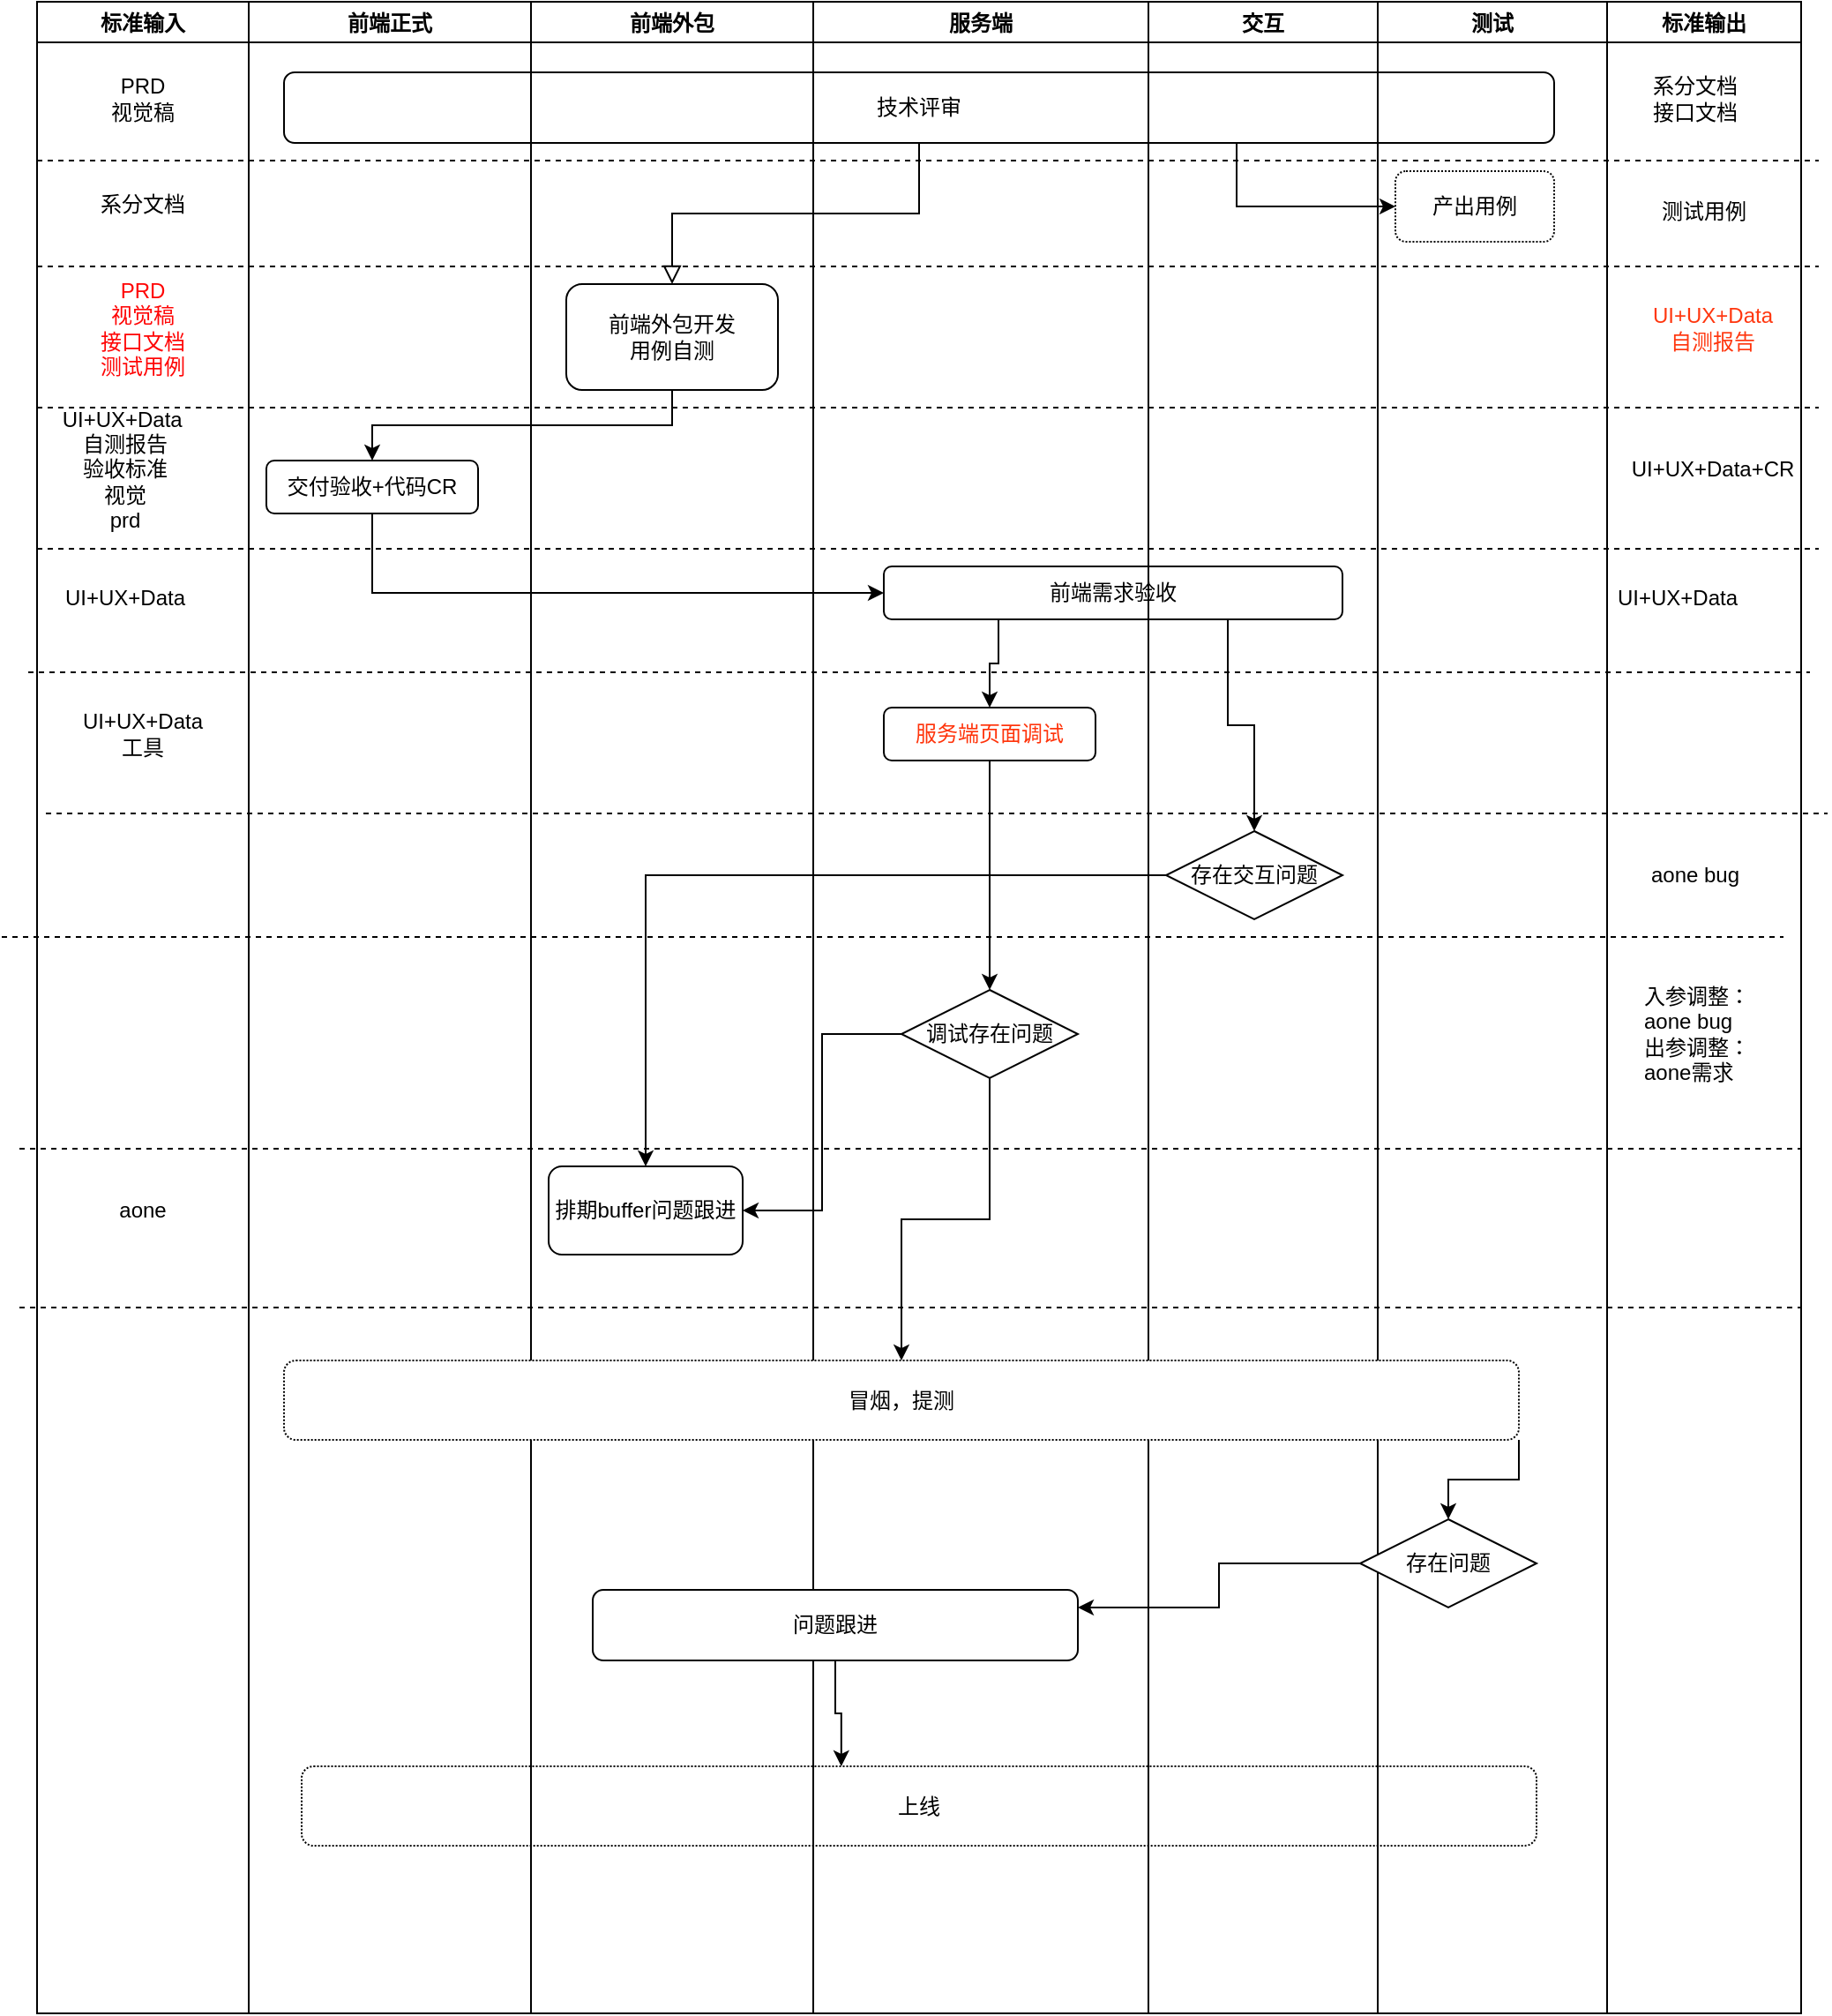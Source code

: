 <mxfile version="15.8.2" type="github">
  <diagram id="C5RBs43oDa-KdzZeNtuy" name="Page-1">
    <mxGraphModel dx="1527" dy="871" grid="1" gridSize="10" guides="1" tooltips="1" connect="1" arrows="1" fold="1" page="1" pageScale="1" pageWidth="827" pageHeight="1169" math="0" shadow="0">
      <root>
        <mxCell id="WIyWlLk6GJQsqaUBKTNV-0" />
        <mxCell id="WIyWlLk6GJQsqaUBKTNV-1" parent="WIyWlLk6GJQsqaUBKTNV-0" />
        <mxCell id="WIyWlLk6GJQsqaUBKTNV-2" value="" style="rounded=0;html=1;jettySize=auto;orthogonalLoop=1;fontSize=11;endArrow=block;endFill=0;endSize=8;strokeWidth=1;shadow=0;labelBackgroundColor=none;edgeStyle=orthogonalEdgeStyle;entryX=0.5;entryY=0;entryDx=0;entryDy=0;" parent="WIyWlLk6GJQsqaUBKTNV-1" source="WIyWlLk6GJQsqaUBKTNV-3" target="Toa8bJAQONpsRSG5JDjS-0" edge="1">
          <mxGeometry relative="1" as="geometry">
            <mxPoint x="220" y="170" as="targetPoint" />
          </mxGeometry>
        </mxCell>
        <mxCell id="Toa8bJAQONpsRSG5JDjS-1" style="edgeStyle=orthogonalEdgeStyle;rounded=0;orthogonalLoop=1;jettySize=auto;html=1;exitX=0.5;exitY=1;exitDx=0;exitDy=0;entryX=0.5;entryY=0;entryDx=0;entryDy=0;" edge="1" parent="WIyWlLk6GJQsqaUBKTNV-1" source="Toa8bJAQONpsRSG5JDjS-0" target="WIyWlLk6GJQsqaUBKTNV-7">
          <mxGeometry relative="1" as="geometry" />
        </mxCell>
        <mxCell id="Toa8bJAQONpsRSG5JDjS-18" style="edgeStyle=orthogonalEdgeStyle;rounded=0;orthogonalLoop=1;jettySize=auto;html=1;exitX=0.25;exitY=1;exitDx=0;exitDy=0;entryX=0.5;entryY=0;entryDx=0;entryDy=0;" edge="1" parent="WIyWlLk6GJQsqaUBKTNV-1" source="Toa8bJAQONpsRSG5JDjS-2" target="Toa8bJAQONpsRSG5JDjS-5">
          <mxGeometry relative="1" as="geometry" />
        </mxCell>
        <mxCell id="Toa8bJAQONpsRSG5JDjS-21" style="edgeStyle=orthogonalEdgeStyle;rounded=0;orthogonalLoop=1;jettySize=auto;html=1;exitX=0.75;exitY=1;exitDx=0;exitDy=0;entryX=0.5;entryY=0;entryDx=0;entryDy=0;" edge="1" parent="WIyWlLk6GJQsqaUBKTNV-1" source="Toa8bJAQONpsRSG5JDjS-2" target="Toa8bJAQONpsRSG5JDjS-20">
          <mxGeometry relative="1" as="geometry" />
        </mxCell>
        <mxCell id="Toa8bJAQONpsRSG5JDjS-16" style="edgeStyle=orthogonalEdgeStyle;rounded=0;orthogonalLoop=1;jettySize=auto;html=1;exitX=0.5;exitY=1;exitDx=0;exitDy=0;entryX=0.5;entryY=0;entryDx=0;entryDy=0;" edge="1" parent="WIyWlLk6GJQsqaUBKTNV-1" source="Toa8bJAQONpsRSG5JDjS-5" target="Toa8bJAQONpsRSG5JDjS-6">
          <mxGeometry relative="1" as="geometry" />
        </mxCell>
        <mxCell id="Toa8bJAQONpsRSG5JDjS-2" value="前端需求验收" style="rounded=1;whiteSpace=wrap;html=1;" vertex="1" parent="WIyWlLk6GJQsqaUBKTNV-1">
          <mxGeometry x="500" y="330" width="260" height="30" as="geometry" />
        </mxCell>
        <mxCell id="Toa8bJAQONpsRSG5JDjS-5" value="服务端页面调试" style="rounded=1;whiteSpace=wrap;html=1;fontColor=#FF330A;" vertex="1" parent="WIyWlLk6GJQsqaUBKTNV-1">
          <mxGeometry x="500" y="410" width="120" height="30" as="geometry" />
        </mxCell>
        <mxCell id="Toa8bJAQONpsRSG5JDjS-8" value="标准输入" style="swimlane;" vertex="1" parent="WIyWlLk6GJQsqaUBKTNV-1">
          <mxGeometry x="20" y="10" width="120" height="1140" as="geometry" />
        </mxCell>
        <mxCell id="Toa8bJAQONpsRSG5JDjS-48" value="UI+UX+Data&amp;nbsp;&lt;br&gt;自测报告&lt;br&gt;验收标准&lt;br&gt;视觉&lt;br&gt;prd" style="text;html=1;strokeColor=none;fillColor=none;align=center;verticalAlign=middle;whiteSpace=wrap;rounded=0;dashed=1;dashPattern=1 1;" vertex="1" parent="Toa8bJAQONpsRSG5JDjS-8">
          <mxGeometry x="20" y="240" width="60" height="50" as="geometry" />
        </mxCell>
        <mxCell id="Toa8bJAQONpsRSG5JDjS-52" value="UI+UX+Data&lt;br&gt;工具" style="text;html=1;strokeColor=none;fillColor=none;align=center;verticalAlign=middle;whiteSpace=wrap;rounded=0;dashed=1;dashPattern=1 1;" vertex="1" parent="Toa8bJAQONpsRSG5JDjS-8">
          <mxGeometry x="30" y="400" width="60" height="30" as="geometry" />
        </mxCell>
        <mxCell id="Toa8bJAQONpsRSG5JDjS-66" value="PRD&lt;br&gt;视觉稿" style="text;html=1;strokeColor=none;fillColor=none;align=center;verticalAlign=middle;whiteSpace=wrap;rounded=0;dashed=1;dashPattern=1 1;" vertex="1" parent="Toa8bJAQONpsRSG5JDjS-8">
          <mxGeometry x="30" y="40" width="60" height="30" as="geometry" />
        </mxCell>
        <mxCell id="Toa8bJAQONpsRSG5JDjS-78" value="" style="endArrow=none;dashed=1;html=1;rounded=0;" edge="1" parent="Toa8bJAQONpsRSG5JDjS-8">
          <mxGeometry width="50" height="50" relative="1" as="geometry">
            <mxPoint y="90" as="sourcePoint" />
            <mxPoint x="1010" y="90" as="targetPoint" />
          </mxGeometry>
        </mxCell>
        <mxCell id="Toa8bJAQONpsRSG5JDjS-80" value="系分文档" style="text;html=1;strokeColor=none;fillColor=none;align=center;verticalAlign=middle;whiteSpace=wrap;rounded=0;dashed=1;dashPattern=1 1;" vertex="1" parent="Toa8bJAQONpsRSG5JDjS-8">
          <mxGeometry x="30" y="100" width="60" height="30" as="geometry" />
        </mxCell>
        <mxCell id="Toa8bJAQONpsRSG5JDjS-9" value="前端正式" style="swimlane;" vertex="1" parent="WIyWlLk6GJQsqaUBKTNV-1">
          <mxGeometry x="140" y="10" width="160" height="1140" as="geometry" />
        </mxCell>
        <mxCell id="WIyWlLk6GJQsqaUBKTNV-7" value="交付验收+代码CR" style="rounded=1;whiteSpace=wrap;html=1;fontSize=12;glass=0;strokeWidth=1;shadow=0;" parent="Toa8bJAQONpsRSG5JDjS-9" vertex="1">
          <mxGeometry x="10" y="260" width="120" height="30" as="geometry" />
        </mxCell>
        <mxCell id="Toa8bJAQONpsRSG5JDjS-75" value="" style="endArrow=none;dashed=1;html=1;rounded=0;" edge="1" parent="Toa8bJAQONpsRSG5JDjS-9">
          <mxGeometry width="50" height="50" relative="1" as="geometry">
            <mxPoint x="-130" y="650" as="sourcePoint" />
            <mxPoint x="880" y="650" as="targetPoint" />
          </mxGeometry>
        </mxCell>
        <mxCell id="Toa8bJAQONpsRSG5JDjS-76" value="" style="endArrow=none;dashed=1;html=1;rounded=0;" edge="1" parent="Toa8bJAQONpsRSG5JDjS-9">
          <mxGeometry width="50" height="50" relative="1" as="geometry">
            <mxPoint x="-130" y="740" as="sourcePoint" />
            <mxPoint x="880" y="740" as="targetPoint" />
          </mxGeometry>
        </mxCell>
        <mxCell id="Toa8bJAQONpsRSG5JDjS-11" value="服务端" style="swimlane;" vertex="1" parent="WIyWlLk6GJQsqaUBKTNV-1">
          <mxGeometry x="460" y="10" width="190" height="1140" as="geometry" />
        </mxCell>
        <mxCell id="Toa8bJAQONpsRSG5JDjS-6" value="调试存在问题" style="rhombus;whiteSpace=wrap;html=1;" vertex="1" parent="Toa8bJAQONpsRSG5JDjS-11">
          <mxGeometry x="50" y="560" width="100" height="50" as="geometry" />
        </mxCell>
        <mxCell id="Toa8bJAQONpsRSG5JDjS-57" value="aone" style="text;html=1;strokeColor=none;fillColor=none;align=center;verticalAlign=middle;whiteSpace=wrap;rounded=0;dashed=1;dashPattern=1 1;" vertex="1" parent="Toa8bJAQONpsRSG5JDjS-11">
          <mxGeometry x="-410" y="670" width="60" height="30" as="geometry" />
        </mxCell>
        <mxCell id="Toa8bJAQONpsRSG5JDjS-45" value="上线" style="rounded=1;whiteSpace=wrap;html=1;dashed=1;dashPattern=1 1;align=center;" vertex="1" parent="Toa8bJAQONpsRSG5JDjS-11">
          <mxGeometry x="-290" y="1000" width="700" height="45" as="geometry" />
        </mxCell>
        <mxCell id="Toa8bJAQONpsRSG5JDjS-71" value="" style="endArrow=none;dashed=1;html=1;rounded=0;" edge="1" parent="Toa8bJAQONpsRSG5JDjS-11">
          <mxGeometry width="50" height="50" relative="1" as="geometry">
            <mxPoint x="-440" y="310" as="sourcePoint" />
            <mxPoint x="570" y="310" as="targetPoint" />
          </mxGeometry>
        </mxCell>
        <mxCell id="Toa8bJAQONpsRSG5JDjS-72" value="" style="endArrow=none;dashed=1;html=1;rounded=0;" edge="1" parent="Toa8bJAQONpsRSG5JDjS-11">
          <mxGeometry width="50" height="50" relative="1" as="geometry">
            <mxPoint x="-445" y="380" as="sourcePoint" />
            <mxPoint x="565" y="380" as="targetPoint" />
          </mxGeometry>
        </mxCell>
        <mxCell id="WIyWlLk6GJQsqaUBKTNV-3" value="技术评审" style="rounded=1;whiteSpace=wrap;html=1;fontSize=12;glass=0;strokeWidth=1;shadow=0;" parent="Toa8bJAQONpsRSG5JDjS-11" vertex="1">
          <mxGeometry x="-300" y="40" width="720" height="40" as="geometry" />
        </mxCell>
        <mxCell id="Toa8bJAQONpsRSG5JDjS-10" value="前端外包" style="swimlane;" vertex="1" parent="WIyWlLk6GJQsqaUBKTNV-1">
          <mxGeometry x="300" y="10" width="160" height="1140" as="geometry" />
        </mxCell>
        <mxCell id="Toa8bJAQONpsRSG5JDjS-0" value="前端外包开发&lt;br&gt;用例自测" style="rounded=1;whiteSpace=wrap;html=1;" vertex="1" parent="Toa8bJAQONpsRSG5JDjS-10">
          <mxGeometry x="20" y="160" width="120" height="60" as="geometry" />
        </mxCell>
        <mxCell id="Toa8bJAQONpsRSG5JDjS-44" value="问题跟进" style="rounded=1;whiteSpace=wrap;html=1;" vertex="1" parent="Toa8bJAQONpsRSG5JDjS-10">
          <mxGeometry x="35" y="900" width="275" height="40" as="geometry" />
        </mxCell>
        <mxCell id="Toa8bJAQONpsRSG5JDjS-73" value="" style="endArrow=none;dashed=1;html=1;rounded=0;" edge="1" parent="Toa8bJAQONpsRSG5JDjS-10">
          <mxGeometry width="50" height="50" relative="1" as="geometry">
            <mxPoint x="-275" y="460" as="sourcePoint" />
            <mxPoint x="735" y="460" as="targetPoint" />
          </mxGeometry>
        </mxCell>
        <mxCell id="Toa8bJAQONpsRSG5JDjS-74" value="" style="endArrow=none;dashed=1;html=1;rounded=0;" edge="1" parent="Toa8bJAQONpsRSG5JDjS-10">
          <mxGeometry width="50" height="50" relative="1" as="geometry">
            <mxPoint x="-300" y="530" as="sourcePoint" />
            <mxPoint x="710" y="530" as="targetPoint" />
          </mxGeometry>
        </mxCell>
        <mxCell id="Toa8bJAQONpsRSG5JDjS-12" value="交互" style="swimlane;" vertex="1" parent="WIyWlLk6GJQsqaUBKTNV-1">
          <mxGeometry x="650" y="10" width="130" height="1140" as="geometry" />
        </mxCell>
        <mxCell id="Toa8bJAQONpsRSG5JDjS-20" value="存在交互问题" style="rhombus;whiteSpace=wrap;html=1;" vertex="1" parent="Toa8bJAQONpsRSG5JDjS-12">
          <mxGeometry x="10" y="470" width="100" height="50" as="geometry" />
        </mxCell>
        <mxCell id="Toa8bJAQONpsRSG5JDjS-14" style="edgeStyle=orthogonalEdgeStyle;rounded=0;orthogonalLoop=1;jettySize=auto;html=1;exitX=0.5;exitY=1;exitDx=0;exitDy=0;entryX=0;entryY=0.5;entryDx=0;entryDy=0;" edge="1" parent="WIyWlLk6GJQsqaUBKTNV-1" source="WIyWlLk6GJQsqaUBKTNV-7" target="Toa8bJAQONpsRSG5JDjS-2">
          <mxGeometry relative="1" as="geometry" />
        </mxCell>
        <mxCell id="Toa8bJAQONpsRSG5JDjS-17" value="标准输出" style="swimlane;" vertex="1" parent="WIyWlLk6GJQsqaUBKTNV-1">
          <mxGeometry x="910" y="10" width="110" height="1140" as="geometry" />
        </mxCell>
        <mxCell id="Toa8bJAQONpsRSG5JDjS-24" value="UI+UX+Data&lt;br&gt;自测报告" style="text;html=1;strokeColor=none;fillColor=none;align=center;verticalAlign=middle;whiteSpace=wrap;rounded=0;fontColor=#FF370F;" vertex="1" parent="Toa8bJAQONpsRSG5JDjS-17">
          <mxGeometry x="30" y="170" width="60" height="30" as="geometry" />
        </mxCell>
        <mxCell id="Toa8bJAQONpsRSG5JDjS-33" value="aone bug" style="text;html=1;strokeColor=none;fillColor=none;align=center;verticalAlign=middle;whiteSpace=wrap;rounded=0;dashed=1;dashPattern=1 1;" vertex="1" parent="Toa8bJAQONpsRSG5JDjS-17">
          <mxGeometry x="20" y="480" width="60" height="30" as="geometry" />
        </mxCell>
        <mxCell id="Toa8bJAQONpsRSG5JDjS-35" value="&lt;div style=&quot;text-align: left&quot;&gt;&lt;span&gt;入参调整：aone bug&lt;/span&gt;&lt;/div&gt;&lt;div style=&quot;text-align: left&quot;&gt;&lt;span&gt;出参调整：&lt;/span&gt;&lt;/div&gt;&lt;div style=&quot;text-align: left&quot;&gt;&lt;span&gt;aone需求&lt;/span&gt;&lt;/div&gt;" style="text;html=1;strokeColor=none;fillColor=none;align=center;verticalAlign=middle;whiteSpace=wrap;rounded=0;dashed=1;dashPattern=1 1;" vertex="1" parent="Toa8bJAQONpsRSG5JDjS-17">
          <mxGeometry x="20" y="550" width="80" height="70" as="geometry" />
        </mxCell>
        <mxCell id="Toa8bJAQONpsRSG5JDjS-47" value="UI+UX+Data+CR" style="text;html=1;strokeColor=none;fillColor=none;align=center;verticalAlign=middle;whiteSpace=wrap;rounded=0;dashed=1;dashPattern=1 1;" vertex="1" parent="Toa8bJAQONpsRSG5JDjS-17">
          <mxGeometry x="30" y="250" width="60" height="30" as="geometry" />
        </mxCell>
        <mxCell id="Toa8bJAQONpsRSG5JDjS-67" value="系分文档&lt;br&gt;接口文档" style="text;html=1;strokeColor=none;fillColor=none;align=center;verticalAlign=middle;whiteSpace=wrap;rounded=0;dashed=1;dashPattern=1 1;" vertex="1" parent="Toa8bJAQONpsRSG5JDjS-17">
          <mxGeometry x="20" y="40" width="60" height="30" as="geometry" />
        </mxCell>
        <mxCell id="Toa8bJAQONpsRSG5JDjS-68" value="PRD&lt;br&gt;视觉稿&lt;br&gt;接口文档&lt;br&gt;测试用例" style="text;html=1;strokeColor=none;fillColor=none;align=center;verticalAlign=middle;whiteSpace=wrap;rounded=0;dashed=1;dashPattern=1 1;fontColor=#FF0505;" vertex="1" parent="Toa8bJAQONpsRSG5JDjS-17">
          <mxGeometry x="-860" y="160" width="60" height="50" as="geometry" />
        </mxCell>
        <mxCell id="Toa8bJAQONpsRSG5JDjS-81" value="测试用例" style="text;html=1;strokeColor=none;fillColor=none;align=center;verticalAlign=middle;whiteSpace=wrap;rounded=0;dashed=1;dashPattern=1 1;" vertex="1" parent="Toa8bJAQONpsRSG5JDjS-17">
          <mxGeometry x="25" y="104" width="60" height="30" as="geometry" />
        </mxCell>
        <mxCell id="Toa8bJAQONpsRSG5JDjS-70" value="" style="endArrow=none;dashed=1;html=1;rounded=0;" edge="1" parent="Toa8bJAQONpsRSG5JDjS-17">
          <mxGeometry width="50" height="50" relative="1" as="geometry">
            <mxPoint x="-890" y="230" as="sourcePoint" />
            <mxPoint x="120" y="230" as="targetPoint" />
          </mxGeometry>
        </mxCell>
        <mxCell id="Toa8bJAQONpsRSG5JDjS-23" style="edgeStyle=orthogonalEdgeStyle;rounded=0;orthogonalLoop=1;jettySize=auto;html=1;exitX=0;exitY=0.5;exitDx=0;exitDy=0;entryX=1;entryY=0.5;entryDx=0;entryDy=0;" edge="1" parent="WIyWlLk6GJQsqaUBKTNV-1" source="Toa8bJAQONpsRSG5JDjS-6" target="Toa8bJAQONpsRSG5JDjS-7">
          <mxGeometry relative="1" as="geometry" />
        </mxCell>
        <mxCell id="Toa8bJAQONpsRSG5JDjS-39" value="测试" style="swimlane;" vertex="1" parent="WIyWlLk6GJQsqaUBKTNV-1">
          <mxGeometry x="780" y="10" width="130" height="1140" as="geometry" />
        </mxCell>
        <mxCell id="Toa8bJAQONpsRSG5JDjS-49" value="UI+UX+Data" style="text;html=1;strokeColor=none;fillColor=none;align=center;verticalAlign=middle;whiteSpace=wrap;rounded=0;dashed=1;dashPattern=1 1;" vertex="1" parent="Toa8bJAQONpsRSG5JDjS-39">
          <mxGeometry x="-740" y="323" width="60" height="30" as="geometry" />
        </mxCell>
        <mxCell id="Toa8bJAQONpsRSG5JDjS-51" value="UI+UX+Data" style="text;html=1;strokeColor=none;fillColor=none;align=center;verticalAlign=middle;whiteSpace=wrap;rounded=0;dashed=1;dashPattern=1 1;" vertex="1" parent="Toa8bJAQONpsRSG5JDjS-39">
          <mxGeometry x="140" y="323" width="60" height="30" as="geometry" />
        </mxCell>
        <mxCell id="Toa8bJAQONpsRSG5JDjS-43" value="冒烟，提测" style="rounded=1;whiteSpace=wrap;html=1;dashed=1;dashPattern=1 1;align=center;" vertex="1" parent="Toa8bJAQONpsRSG5JDjS-39">
          <mxGeometry x="-620" y="770" width="700" height="45" as="geometry" />
        </mxCell>
        <mxCell id="Toa8bJAQONpsRSG5JDjS-40" value="存在问题" style="rhombus;whiteSpace=wrap;html=1;" vertex="1" parent="Toa8bJAQONpsRSG5JDjS-39">
          <mxGeometry x="-10" y="860" width="100" height="50" as="geometry" />
        </mxCell>
        <mxCell id="Toa8bJAQONpsRSG5JDjS-59" style="edgeStyle=orthogonalEdgeStyle;rounded=0;orthogonalLoop=1;jettySize=auto;html=1;exitX=1;exitY=1;exitDx=0;exitDy=0;" edge="1" parent="Toa8bJAQONpsRSG5JDjS-39" source="Toa8bJAQONpsRSG5JDjS-43" target="Toa8bJAQONpsRSG5JDjS-40">
          <mxGeometry relative="1" as="geometry" />
        </mxCell>
        <mxCell id="Toa8bJAQONpsRSG5JDjS-77" value="产出用例" style="rounded=1;whiteSpace=wrap;html=1;dashed=1;dashPattern=1 1;align=center;" vertex="1" parent="Toa8bJAQONpsRSG5JDjS-39">
          <mxGeometry x="10" y="96" width="90" height="40" as="geometry" />
        </mxCell>
        <mxCell id="Toa8bJAQONpsRSG5JDjS-46" style="edgeStyle=orthogonalEdgeStyle;rounded=0;orthogonalLoop=1;jettySize=auto;html=1;exitX=0;exitY=0.5;exitDx=0;exitDy=0;entryX=1;entryY=0.25;entryDx=0;entryDy=0;" edge="1" parent="WIyWlLk6GJQsqaUBKTNV-1" source="Toa8bJAQONpsRSG5JDjS-40" target="Toa8bJAQONpsRSG5JDjS-44">
          <mxGeometry relative="1" as="geometry" />
        </mxCell>
        <mxCell id="Toa8bJAQONpsRSG5JDjS-53" style="edgeStyle=orthogonalEdgeStyle;rounded=0;orthogonalLoop=1;jettySize=auto;html=1;exitX=0.5;exitY=1;exitDx=0;exitDy=0;" edge="1" parent="WIyWlLk6GJQsqaUBKTNV-1" source="Toa8bJAQONpsRSG5JDjS-6" target="Toa8bJAQONpsRSG5JDjS-43">
          <mxGeometry relative="1" as="geometry" />
        </mxCell>
        <mxCell id="Toa8bJAQONpsRSG5JDjS-7" value="排期buffer问题跟进" style="rounded=1;whiteSpace=wrap;html=1;" vertex="1" parent="WIyWlLk6GJQsqaUBKTNV-1">
          <mxGeometry x="310" y="670" width="110" height="50" as="geometry" />
        </mxCell>
        <mxCell id="Toa8bJAQONpsRSG5JDjS-56" style="edgeStyle=orthogonalEdgeStyle;rounded=0;orthogonalLoop=1;jettySize=auto;html=1;exitX=0;exitY=0.5;exitDx=0;exitDy=0;entryX=0.5;entryY=0;entryDx=0;entryDy=0;" edge="1" parent="WIyWlLk6GJQsqaUBKTNV-1" source="Toa8bJAQONpsRSG5JDjS-20" target="Toa8bJAQONpsRSG5JDjS-7">
          <mxGeometry relative="1" as="geometry" />
        </mxCell>
        <mxCell id="Toa8bJAQONpsRSG5JDjS-64" style="edgeStyle=orthogonalEdgeStyle;rounded=0;orthogonalLoop=1;jettySize=auto;html=1;exitX=0.5;exitY=1;exitDx=0;exitDy=0;entryX=0.437;entryY=0;entryDx=0;entryDy=0;entryPerimeter=0;" edge="1" parent="WIyWlLk6GJQsqaUBKTNV-1" source="Toa8bJAQONpsRSG5JDjS-44" target="Toa8bJAQONpsRSG5JDjS-45">
          <mxGeometry relative="1" as="geometry" />
        </mxCell>
        <mxCell id="Toa8bJAQONpsRSG5JDjS-69" value="" style="endArrow=none;dashed=1;html=1;rounded=0;" edge="1" parent="WIyWlLk6GJQsqaUBKTNV-1">
          <mxGeometry width="50" height="50" relative="1" as="geometry">
            <mxPoint x="20" y="160" as="sourcePoint" />
            <mxPoint x="1030" y="160" as="targetPoint" />
          </mxGeometry>
        </mxCell>
        <mxCell id="Toa8bJAQONpsRSG5JDjS-79" style="edgeStyle=orthogonalEdgeStyle;rounded=0;orthogonalLoop=1;jettySize=auto;html=1;exitX=0.75;exitY=1;exitDx=0;exitDy=0;entryX=0;entryY=0.5;entryDx=0;entryDy=0;" edge="1" parent="WIyWlLk6GJQsqaUBKTNV-1" source="WIyWlLk6GJQsqaUBKTNV-3" target="Toa8bJAQONpsRSG5JDjS-77">
          <mxGeometry relative="1" as="geometry" />
        </mxCell>
      </root>
    </mxGraphModel>
  </diagram>
</mxfile>
